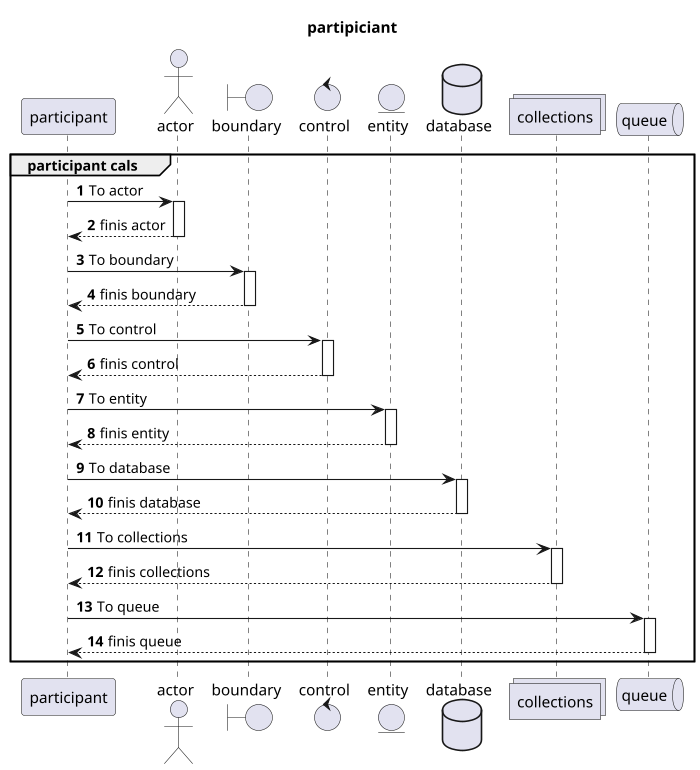 @startuml
scale 700 width

title partipiciant

autonumber
autoactivate on

participant participant as Foo
actor actor as Foo1
boundary boundary as Foo2
control control as Foo3
entity entity as Foo4
database database as Foo5
collections collections as Foo6
queue queue as Foo7

group participant cals

Foo -> Foo1 : To actor
return finis actor

Foo -> Foo2 : To boundary
return finis boundary

Foo -> Foo3 : To control
return finis control

Foo -> Foo4 : To entity
return finis entity

Foo -> Foo5 : To database
return finis database

Foo -> Foo6 : To collections
return finis collections

Foo -> Foo7: To queue
return finis queue

end
@enduml